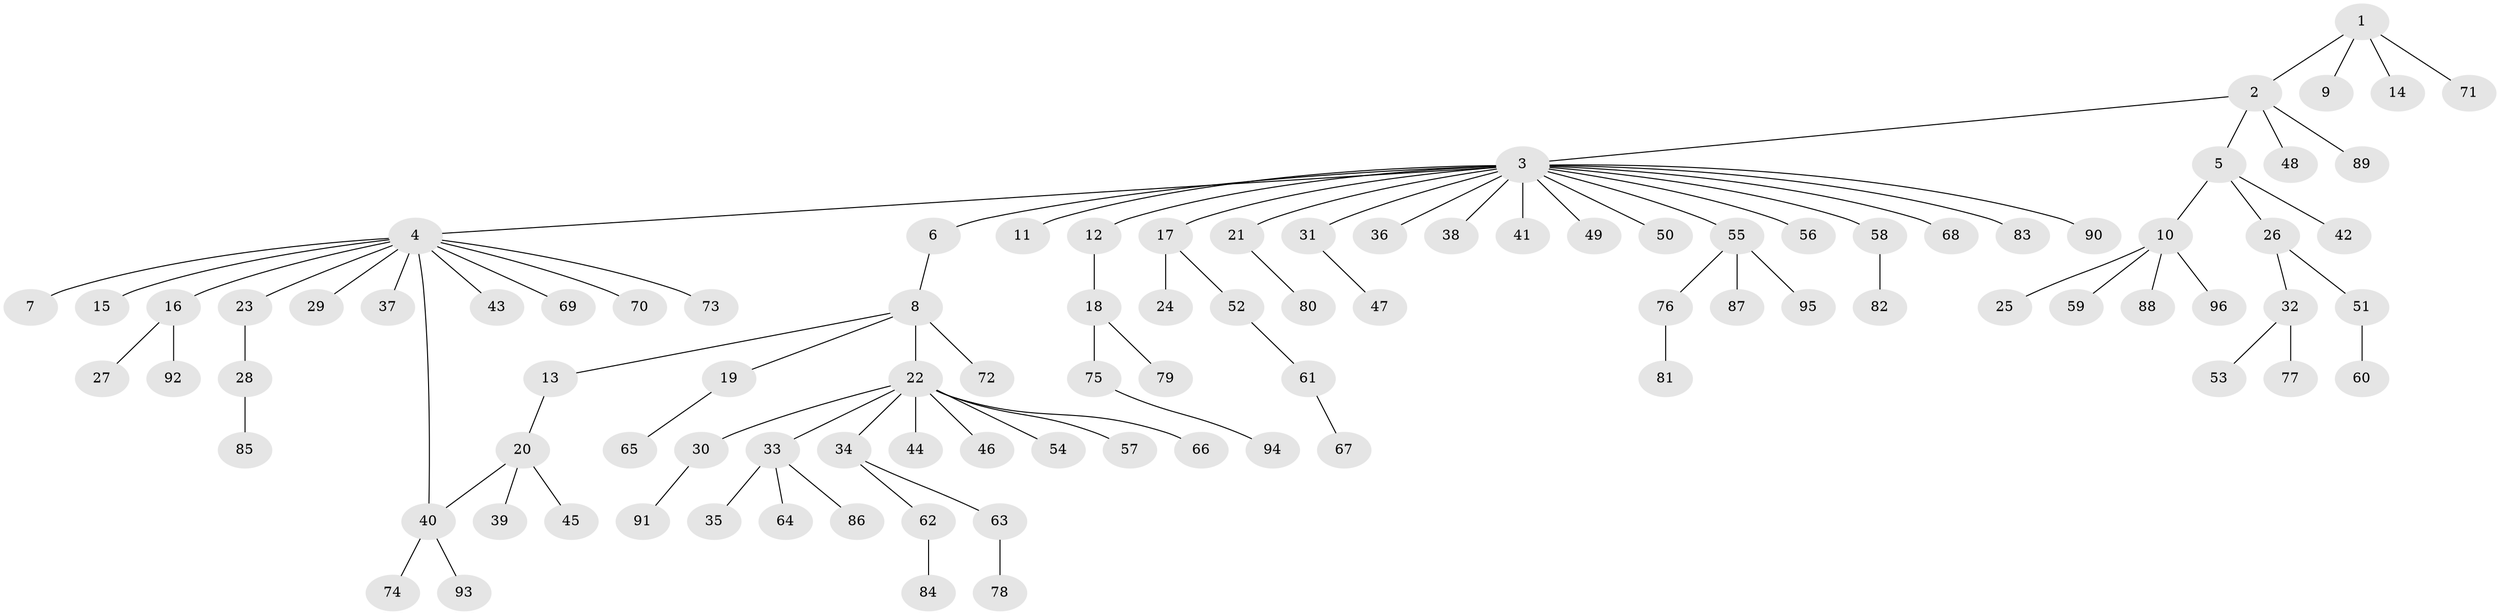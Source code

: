 // coarse degree distribution, {1: 0.8059701492537313, 4: 0.05970149253731343, 2: 0.08955223880597014, 12: 0.014925373134328358, 29: 0.014925373134328358, 11: 0.014925373134328358}
// Generated by graph-tools (version 1.1) at 2025/50/03/04/25 21:50:31]
// undirected, 96 vertices, 96 edges
graph export_dot {
graph [start="1"]
  node [color=gray90,style=filled];
  1;
  2;
  3;
  4;
  5;
  6;
  7;
  8;
  9;
  10;
  11;
  12;
  13;
  14;
  15;
  16;
  17;
  18;
  19;
  20;
  21;
  22;
  23;
  24;
  25;
  26;
  27;
  28;
  29;
  30;
  31;
  32;
  33;
  34;
  35;
  36;
  37;
  38;
  39;
  40;
  41;
  42;
  43;
  44;
  45;
  46;
  47;
  48;
  49;
  50;
  51;
  52;
  53;
  54;
  55;
  56;
  57;
  58;
  59;
  60;
  61;
  62;
  63;
  64;
  65;
  66;
  67;
  68;
  69;
  70;
  71;
  72;
  73;
  74;
  75;
  76;
  77;
  78;
  79;
  80;
  81;
  82;
  83;
  84;
  85;
  86;
  87;
  88;
  89;
  90;
  91;
  92;
  93;
  94;
  95;
  96;
  1 -- 2;
  1 -- 9;
  1 -- 14;
  1 -- 71;
  2 -- 3;
  2 -- 5;
  2 -- 48;
  2 -- 89;
  3 -- 4;
  3 -- 6;
  3 -- 11;
  3 -- 12;
  3 -- 17;
  3 -- 21;
  3 -- 31;
  3 -- 36;
  3 -- 38;
  3 -- 41;
  3 -- 49;
  3 -- 50;
  3 -- 55;
  3 -- 56;
  3 -- 58;
  3 -- 68;
  3 -- 83;
  3 -- 90;
  4 -- 7;
  4 -- 15;
  4 -- 16;
  4 -- 23;
  4 -- 29;
  4 -- 37;
  4 -- 40;
  4 -- 43;
  4 -- 69;
  4 -- 70;
  4 -- 73;
  5 -- 10;
  5 -- 26;
  5 -- 42;
  6 -- 8;
  8 -- 13;
  8 -- 19;
  8 -- 22;
  8 -- 72;
  10 -- 25;
  10 -- 59;
  10 -- 88;
  10 -- 96;
  12 -- 18;
  13 -- 20;
  16 -- 27;
  16 -- 92;
  17 -- 24;
  17 -- 52;
  18 -- 75;
  18 -- 79;
  19 -- 65;
  20 -- 39;
  20 -- 40;
  20 -- 45;
  21 -- 80;
  22 -- 30;
  22 -- 33;
  22 -- 34;
  22 -- 44;
  22 -- 46;
  22 -- 54;
  22 -- 57;
  22 -- 66;
  23 -- 28;
  26 -- 32;
  26 -- 51;
  28 -- 85;
  30 -- 91;
  31 -- 47;
  32 -- 53;
  32 -- 77;
  33 -- 35;
  33 -- 64;
  33 -- 86;
  34 -- 62;
  34 -- 63;
  40 -- 74;
  40 -- 93;
  51 -- 60;
  52 -- 61;
  55 -- 76;
  55 -- 87;
  55 -- 95;
  58 -- 82;
  61 -- 67;
  62 -- 84;
  63 -- 78;
  75 -- 94;
  76 -- 81;
}
